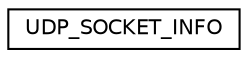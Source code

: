 digraph "Graphical Class Hierarchy"
{
  edge [fontname="Helvetica",fontsize="10",labelfontname="Helvetica",labelfontsize="10"];
  node [fontname="Helvetica",fontsize="10",shape=record];
  rankdir="LR";
  Node1 [label="UDP_SOCKET_INFO",height=0.2,width=0.4,color="black", fillcolor="white", style="filled",URL="$struct_u_d_p___s_o_c_k_e_t___i_n_f_o.html"];
}
